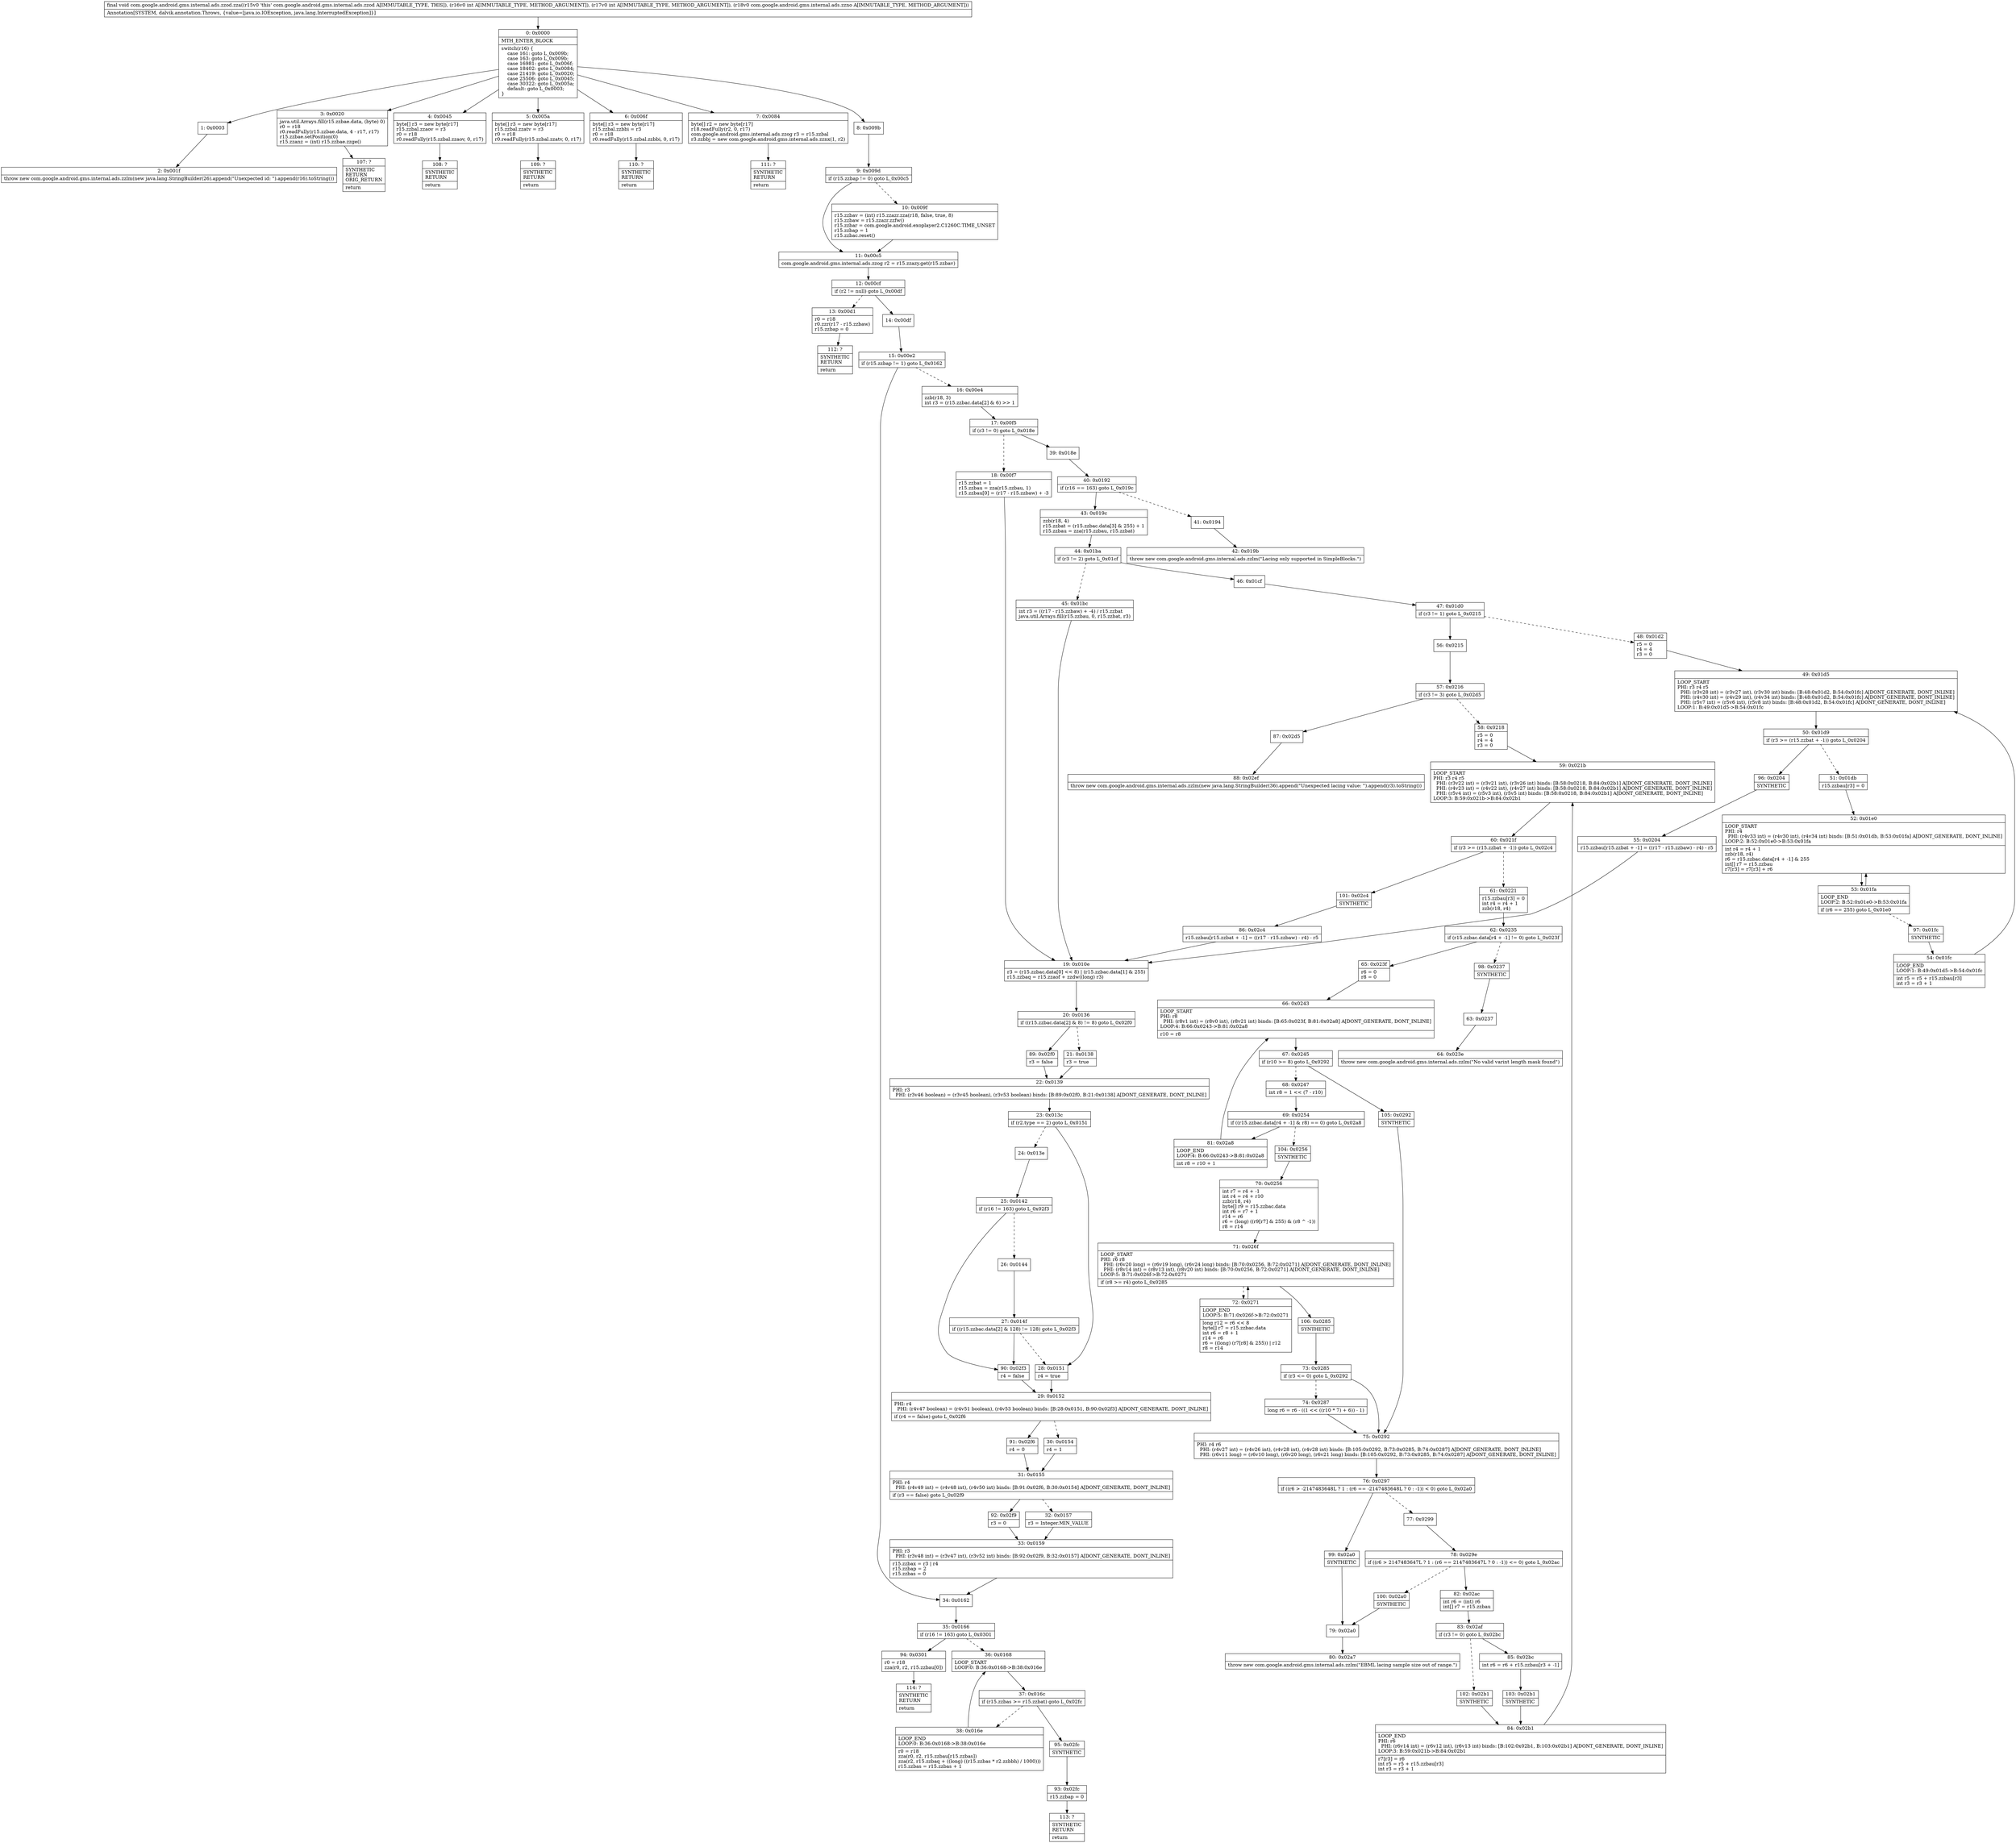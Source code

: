 digraph "CFG forcom.google.android.gms.internal.ads.zzod.zza(IILcom\/google\/android\/gms\/internal\/ads\/zzno;)V" {
Node_0 [shape=record,label="{0\:\ 0x0000|MTH_ENTER_BLOCK\l|switch(r16) \{\l    case 161: goto L_0x009b;\l    case 163: goto L_0x009b;\l    case 16981: goto L_0x006f;\l    case 18402: goto L_0x0084;\l    case 21419: goto L_0x0020;\l    case 25506: goto L_0x0045;\l    case 30322: goto L_0x005a;\l    default: goto L_0x0003;\l\}\l}"];
Node_1 [shape=record,label="{1\:\ 0x0003}"];
Node_2 [shape=record,label="{2\:\ 0x001f|throw new com.google.android.gms.internal.ads.zzlm(new java.lang.StringBuilder(26).append(\"Unexpected id: \").append(r16).toString())\l}"];
Node_3 [shape=record,label="{3\:\ 0x0020|java.util.Arrays.fill(r15.zzbae.data, (byte) 0)\lr0 = r18\lr0.readFully(r15.zzbae.data, 4 \- r17, r17)\lr15.zzbae.setPosition(0)\lr15.zzanz = (int) r15.zzbae.zzge()\l}"];
Node_4 [shape=record,label="{4\:\ 0x0045|byte[] r3 = new byte[r17]\lr15.zzbal.zzaov = r3\lr0 = r18\lr0.readFully(r15.zzbal.zzaov, 0, r17)\l}"];
Node_5 [shape=record,label="{5\:\ 0x005a|byte[] r3 = new byte[r17]\lr15.zzbal.zzatv = r3\lr0 = r18\lr0.readFully(r15.zzbal.zzatv, 0, r17)\l}"];
Node_6 [shape=record,label="{6\:\ 0x006f|byte[] r3 = new byte[r17]\lr15.zzbal.zzbbi = r3\lr0 = r18\lr0.readFully(r15.zzbal.zzbbi, 0, r17)\l}"];
Node_7 [shape=record,label="{7\:\ 0x0084|byte[] r2 = new byte[r17]\lr18.readFully(r2, 0, r17)\lcom.google.android.gms.internal.ads.zzog r3 = r15.zzbal\lr3.zzbbj = new com.google.android.gms.internal.ads.zznx(1, r2)\l}"];
Node_8 [shape=record,label="{8\:\ 0x009b}"];
Node_9 [shape=record,label="{9\:\ 0x009d|if (r15.zzbap != 0) goto L_0x00c5\l}"];
Node_10 [shape=record,label="{10\:\ 0x009f|r15.zzbav = (int) r15.zzazr.zza(r18, false, true, 8)\lr15.zzbaw = r15.zzazr.zzfw()\lr15.zzbar = com.google.android.exoplayer2.C1260C.TIME_UNSET\lr15.zzbap = 1\lr15.zzbac.reset()\l}"];
Node_11 [shape=record,label="{11\:\ 0x00c5|com.google.android.gms.internal.ads.zzog r2 = r15.zzazy.get(r15.zzbav)\l}"];
Node_12 [shape=record,label="{12\:\ 0x00cf|if (r2 != null) goto L_0x00df\l}"];
Node_13 [shape=record,label="{13\:\ 0x00d1|r0 = r18\lr0.zzr(r17 \- r15.zzbaw)\lr15.zzbap = 0\l}"];
Node_14 [shape=record,label="{14\:\ 0x00df}"];
Node_15 [shape=record,label="{15\:\ 0x00e2|if (r15.zzbap != 1) goto L_0x0162\l}"];
Node_16 [shape=record,label="{16\:\ 0x00e4|zzb(r18, 3)\lint r3 = (r15.zzbac.data[2] & 6) \>\> 1\l}"];
Node_17 [shape=record,label="{17\:\ 0x00f5|if (r3 != 0) goto L_0x018e\l}"];
Node_18 [shape=record,label="{18\:\ 0x00f7|r15.zzbat = 1\lr15.zzbau = zza(r15.zzbau, 1)\lr15.zzbau[0] = (r17 \- r15.zzbaw) + \-3\l}"];
Node_19 [shape=record,label="{19\:\ 0x010e|r3 = (r15.zzbac.data[0] \<\< 8) \| (r15.zzbac.data[1] & 255)\lr15.zzbaq = r15.zzaof + zzdw((long) r3)\l}"];
Node_20 [shape=record,label="{20\:\ 0x0136|if ((r15.zzbac.data[2] & 8) != 8) goto L_0x02f0\l}"];
Node_21 [shape=record,label="{21\:\ 0x0138|r3 = true\l}"];
Node_22 [shape=record,label="{22\:\ 0x0139|PHI: r3 \l  PHI: (r3v46 boolean) = (r3v45 boolean), (r3v53 boolean) binds: [B:89:0x02f0, B:21:0x0138] A[DONT_GENERATE, DONT_INLINE]\l}"];
Node_23 [shape=record,label="{23\:\ 0x013c|if (r2.type == 2) goto L_0x0151\l}"];
Node_24 [shape=record,label="{24\:\ 0x013e}"];
Node_25 [shape=record,label="{25\:\ 0x0142|if (r16 != 163) goto L_0x02f3\l}"];
Node_26 [shape=record,label="{26\:\ 0x0144}"];
Node_27 [shape=record,label="{27\:\ 0x014f|if ((r15.zzbac.data[2] & 128) != 128) goto L_0x02f3\l}"];
Node_28 [shape=record,label="{28\:\ 0x0151|r4 = true\l}"];
Node_29 [shape=record,label="{29\:\ 0x0152|PHI: r4 \l  PHI: (r4v47 boolean) = (r4v51 boolean), (r4v53 boolean) binds: [B:28:0x0151, B:90:0x02f3] A[DONT_GENERATE, DONT_INLINE]\l|if (r4 == false) goto L_0x02f6\l}"];
Node_30 [shape=record,label="{30\:\ 0x0154|r4 = 1\l}"];
Node_31 [shape=record,label="{31\:\ 0x0155|PHI: r4 \l  PHI: (r4v49 int) = (r4v48 int), (r4v50 int) binds: [B:91:0x02f6, B:30:0x0154] A[DONT_GENERATE, DONT_INLINE]\l|if (r3 == false) goto L_0x02f9\l}"];
Node_32 [shape=record,label="{32\:\ 0x0157|r3 = Integer.MIN_VALUE\l}"];
Node_33 [shape=record,label="{33\:\ 0x0159|PHI: r3 \l  PHI: (r3v48 int) = (r3v47 int), (r3v52 int) binds: [B:92:0x02f9, B:32:0x0157] A[DONT_GENERATE, DONT_INLINE]\l|r15.zzbax = r3 \| r4\lr15.zzbap = 2\lr15.zzbas = 0\l}"];
Node_34 [shape=record,label="{34\:\ 0x0162}"];
Node_35 [shape=record,label="{35\:\ 0x0166|if (r16 != 163) goto L_0x0301\l}"];
Node_36 [shape=record,label="{36\:\ 0x0168|LOOP_START\lLOOP:0: B:36:0x0168\-\>B:38:0x016e\l}"];
Node_37 [shape=record,label="{37\:\ 0x016c|if (r15.zzbas \>= r15.zzbat) goto L_0x02fc\l}"];
Node_38 [shape=record,label="{38\:\ 0x016e|LOOP_END\lLOOP:0: B:36:0x0168\-\>B:38:0x016e\l|r0 = r18\lzza(r0, r2, r15.zzbau[r15.zzbas])\lzza(r2, r15.zzbaq + ((long) ((r15.zzbas * r2.zzbbh) \/ 1000)))\lr15.zzbas = r15.zzbas + 1\l}"];
Node_39 [shape=record,label="{39\:\ 0x018e}"];
Node_40 [shape=record,label="{40\:\ 0x0192|if (r16 == 163) goto L_0x019c\l}"];
Node_41 [shape=record,label="{41\:\ 0x0194}"];
Node_42 [shape=record,label="{42\:\ 0x019b|throw new com.google.android.gms.internal.ads.zzlm(\"Lacing only supported in SimpleBlocks.\")\l}"];
Node_43 [shape=record,label="{43\:\ 0x019c|zzb(r18, 4)\lr15.zzbat = (r15.zzbac.data[3] & 255) + 1\lr15.zzbau = zza(r15.zzbau, r15.zzbat)\l}"];
Node_44 [shape=record,label="{44\:\ 0x01ba|if (r3 != 2) goto L_0x01cf\l}"];
Node_45 [shape=record,label="{45\:\ 0x01bc|int r3 = ((r17 \- r15.zzbaw) + \-4) \/ r15.zzbat\ljava.util.Arrays.fill(r15.zzbau, 0, r15.zzbat, r3)\l}"];
Node_46 [shape=record,label="{46\:\ 0x01cf}"];
Node_47 [shape=record,label="{47\:\ 0x01d0|if (r3 != 1) goto L_0x0215\l}"];
Node_48 [shape=record,label="{48\:\ 0x01d2|r5 = 0\lr4 = 4\lr3 = 0\l}"];
Node_49 [shape=record,label="{49\:\ 0x01d5|LOOP_START\lPHI: r3 r4 r5 \l  PHI: (r3v28 int) = (r3v27 int), (r3v30 int) binds: [B:48:0x01d2, B:54:0x01fc] A[DONT_GENERATE, DONT_INLINE]\l  PHI: (r4v30 int) = (r4v29 int), (r4v34 int) binds: [B:48:0x01d2, B:54:0x01fc] A[DONT_GENERATE, DONT_INLINE]\l  PHI: (r5v7 int) = (r5v6 int), (r5v8 int) binds: [B:48:0x01d2, B:54:0x01fc] A[DONT_GENERATE, DONT_INLINE]\lLOOP:1: B:49:0x01d5\-\>B:54:0x01fc\l}"];
Node_50 [shape=record,label="{50\:\ 0x01d9|if (r3 \>= (r15.zzbat + \-1)) goto L_0x0204\l}"];
Node_51 [shape=record,label="{51\:\ 0x01db|r15.zzbau[r3] = 0\l}"];
Node_52 [shape=record,label="{52\:\ 0x01e0|LOOP_START\lPHI: r4 \l  PHI: (r4v33 int) = (r4v30 int), (r4v34 int) binds: [B:51:0x01db, B:53:0x01fa] A[DONT_GENERATE, DONT_INLINE]\lLOOP:2: B:52:0x01e0\-\>B:53:0x01fa\l|int r4 = r4 + 1\lzzb(r18, r4)\lr6 = r15.zzbac.data[r4 + \-1] & 255\lint[] r7 = r15.zzbau\lr7[r3] = r7[r3] + r6\l}"];
Node_53 [shape=record,label="{53\:\ 0x01fa|LOOP_END\lLOOP:2: B:52:0x01e0\-\>B:53:0x01fa\l|if (r6 == 255) goto L_0x01e0\l}"];
Node_54 [shape=record,label="{54\:\ 0x01fc|LOOP_END\lLOOP:1: B:49:0x01d5\-\>B:54:0x01fc\l|int r5 = r5 + r15.zzbau[r3]\lint r3 = r3 + 1\l}"];
Node_55 [shape=record,label="{55\:\ 0x0204|r15.zzbau[r15.zzbat + \-1] = ((r17 \- r15.zzbaw) \- r4) \- r5\l}"];
Node_56 [shape=record,label="{56\:\ 0x0215}"];
Node_57 [shape=record,label="{57\:\ 0x0216|if (r3 != 3) goto L_0x02d5\l}"];
Node_58 [shape=record,label="{58\:\ 0x0218|r5 = 0\lr4 = 4\lr3 = 0\l}"];
Node_59 [shape=record,label="{59\:\ 0x021b|LOOP_START\lPHI: r3 r4 r5 \l  PHI: (r3v22 int) = (r3v21 int), (r3v26 int) binds: [B:58:0x0218, B:84:0x02b1] A[DONT_GENERATE, DONT_INLINE]\l  PHI: (r4v23 int) = (r4v22 int), (r4v27 int) binds: [B:58:0x0218, B:84:0x02b1] A[DONT_GENERATE, DONT_INLINE]\l  PHI: (r5v4 int) = (r5v3 int), (r5v5 int) binds: [B:58:0x0218, B:84:0x02b1] A[DONT_GENERATE, DONT_INLINE]\lLOOP:3: B:59:0x021b\-\>B:84:0x02b1\l}"];
Node_60 [shape=record,label="{60\:\ 0x021f|if (r3 \>= (r15.zzbat + \-1)) goto L_0x02c4\l}"];
Node_61 [shape=record,label="{61\:\ 0x0221|r15.zzbau[r3] = 0\lint r4 = r4 + 1\lzzb(r18, r4)\l}"];
Node_62 [shape=record,label="{62\:\ 0x0235|if (r15.zzbac.data[r4 + \-1] != 0) goto L_0x023f\l}"];
Node_63 [shape=record,label="{63\:\ 0x0237}"];
Node_64 [shape=record,label="{64\:\ 0x023e|throw new com.google.android.gms.internal.ads.zzlm(\"No valid varint length mask found\")\l}"];
Node_65 [shape=record,label="{65\:\ 0x023f|r6 = 0\lr8 = 0\l}"];
Node_66 [shape=record,label="{66\:\ 0x0243|LOOP_START\lPHI: r8 \l  PHI: (r8v1 int) = (r8v0 int), (r8v21 int) binds: [B:65:0x023f, B:81:0x02a8] A[DONT_GENERATE, DONT_INLINE]\lLOOP:4: B:66:0x0243\-\>B:81:0x02a8\l|r10 = r8\l}"];
Node_67 [shape=record,label="{67\:\ 0x0245|if (r10 \>= 8) goto L_0x0292\l}"];
Node_68 [shape=record,label="{68\:\ 0x0247|int r8 = 1 \<\< (7 \- r10)\l}"];
Node_69 [shape=record,label="{69\:\ 0x0254|if ((r15.zzbac.data[r4 + \-1] & r8) == 0) goto L_0x02a8\l}"];
Node_70 [shape=record,label="{70\:\ 0x0256|int r7 = r4 + \-1\lint r4 = r4 + r10\lzzb(r18, r4)\lbyte[] r9 = r15.zzbac.data\lint r6 = r7 + 1\lr14 = r6\lr6 = (long) ((r9[r7] & 255) & (r8 ^ \-1))\lr8 = r14\l}"];
Node_71 [shape=record,label="{71\:\ 0x026f|LOOP_START\lPHI: r6 r8 \l  PHI: (r6v20 long) = (r6v19 long), (r6v24 long) binds: [B:70:0x0256, B:72:0x0271] A[DONT_GENERATE, DONT_INLINE]\l  PHI: (r8v14 int) = (r8v13 int), (r8v20 int) binds: [B:70:0x0256, B:72:0x0271] A[DONT_GENERATE, DONT_INLINE]\lLOOP:5: B:71:0x026f\-\>B:72:0x0271\l|if (r8 \>= r4) goto L_0x0285\l}"];
Node_72 [shape=record,label="{72\:\ 0x0271|LOOP_END\lLOOP:5: B:71:0x026f\-\>B:72:0x0271\l|long r12 = r6 \<\< 8\lbyte[] r7 = r15.zzbac.data\lint r6 = r8 + 1\lr14 = r6\lr6 = ((long) (r7[r8] & 255)) \| r12\lr8 = r14\l}"];
Node_73 [shape=record,label="{73\:\ 0x0285|if (r3 \<= 0) goto L_0x0292\l}"];
Node_74 [shape=record,label="{74\:\ 0x0287|long r6 = r6 \- ((1 \<\< ((r10 * 7) + 6)) \- 1)\l}"];
Node_75 [shape=record,label="{75\:\ 0x0292|PHI: r4 r6 \l  PHI: (r4v27 int) = (r4v26 int), (r4v28 int), (r4v28 int) binds: [B:105:0x0292, B:73:0x0285, B:74:0x0287] A[DONT_GENERATE, DONT_INLINE]\l  PHI: (r6v11 long) = (r6v10 long), (r6v20 long), (r6v21 long) binds: [B:105:0x0292, B:73:0x0285, B:74:0x0287] A[DONT_GENERATE, DONT_INLINE]\l}"];
Node_76 [shape=record,label="{76\:\ 0x0297|if ((r6 \> \-2147483648L ? 1 : (r6 == \-2147483648L ? 0 : \-1)) \< 0) goto L_0x02a0\l}"];
Node_77 [shape=record,label="{77\:\ 0x0299}"];
Node_78 [shape=record,label="{78\:\ 0x029e|if ((r6 \> 2147483647L ? 1 : (r6 == 2147483647L ? 0 : \-1)) \<= 0) goto L_0x02ac\l}"];
Node_79 [shape=record,label="{79\:\ 0x02a0}"];
Node_80 [shape=record,label="{80\:\ 0x02a7|throw new com.google.android.gms.internal.ads.zzlm(\"EBML lacing sample size out of range.\")\l}"];
Node_81 [shape=record,label="{81\:\ 0x02a8|LOOP_END\lLOOP:4: B:66:0x0243\-\>B:81:0x02a8\l|int r8 = r10 + 1\l}"];
Node_82 [shape=record,label="{82\:\ 0x02ac|int r6 = (int) r6\lint[] r7 = r15.zzbau\l}"];
Node_83 [shape=record,label="{83\:\ 0x02af|if (r3 != 0) goto L_0x02bc\l}"];
Node_84 [shape=record,label="{84\:\ 0x02b1|LOOP_END\lPHI: r6 \l  PHI: (r6v14 int) = (r6v12 int), (r6v13 int) binds: [B:102:0x02b1, B:103:0x02b1] A[DONT_GENERATE, DONT_INLINE]\lLOOP:3: B:59:0x021b\-\>B:84:0x02b1\l|r7[r3] = r6\lint r5 = r5 + r15.zzbau[r3]\lint r3 = r3 + 1\l}"];
Node_85 [shape=record,label="{85\:\ 0x02bc|int r6 = r6 + r15.zzbau[r3 + \-1]\l}"];
Node_86 [shape=record,label="{86\:\ 0x02c4|r15.zzbau[r15.zzbat + \-1] = ((r17 \- r15.zzbaw) \- r4) \- r5\l}"];
Node_87 [shape=record,label="{87\:\ 0x02d5}"];
Node_88 [shape=record,label="{88\:\ 0x02ef|throw new com.google.android.gms.internal.ads.zzlm(new java.lang.StringBuilder(36).append(\"Unexpected lacing value: \").append(r3).toString())\l}"];
Node_89 [shape=record,label="{89\:\ 0x02f0|r3 = false\l}"];
Node_90 [shape=record,label="{90\:\ 0x02f3|r4 = false\l}"];
Node_91 [shape=record,label="{91\:\ 0x02f6|r4 = 0\l}"];
Node_92 [shape=record,label="{92\:\ 0x02f9|r3 = 0\l}"];
Node_93 [shape=record,label="{93\:\ 0x02fc|r15.zzbap = 0\l}"];
Node_94 [shape=record,label="{94\:\ 0x0301|r0 = r18\lzza(r0, r2, r15.zzbau[0])\l}"];
Node_95 [shape=record,label="{95\:\ 0x02fc|SYNTHETIC\l}"];
Node_96 [shape=record,label="{96\:\ 0x0204|SYNTHETIC\l}"];
Node_97 [shape=record,label="{97\:\ 0x01fc|SYNTHETIC\l}"];
Node_98 [shape=record,label="{98\:\ 0x0237|SYNTHETIC\l}"];
Node_99 [shape=record,label="{99\:\ 0x02a0|SYNTHETIC\l}"];
Node_100 [shape=record,label="{100\:\ 0x02a0|SYNTHETIC\l}"];
Node_101 [shape=record,label="{101\:\ 0x02c4|SYNTHETIC\l}"];
Node_102 [shape=record,label="{102\:\ 0x02b1|SYNTHETIC\l}"];
Node_103 [shape=record,label="{103\:\ 0x02b1|SYNTHETIC\l}"];
Node_104 [shape=record,label="{104\:\ 0x0256|SYNTHETIC\l}"];
Node_105 [shape=record,label="{105\:\ 0x0292|SYNTHETIC\l}"];
Node_106 [shape=record,label="{106\:\ 0x0285|SYNTHETIC\l}"];
Node_107 [shape=record,label="{107\:\ ?|SYNTHETIC\lRETURN\lORIG_RETURN\l|return\l}"];
Node_108 [shape=record,label="{108\:\ ?|SYNTHETIC\lRETURN\l|return\l}"];
Node_109 [shape=record,label="{109\:\ ?|SYNTHETIC\lRETURN\l|return\l}"];
Node_110 [shape=record,label="{110\:\ ?|SYNTHETIC\lRETURN\l|return\l}"];
Node_111 [shape=record,label="{111\:\ ?|SYNTHETIC\lRETURN\l|return\l}"];
Node_112 [shape=record,label="{112\:\ ?|SYNTHETIC\lRETURN\l|return\l}"];
Node_113 [shape=record,label="{113\:\ ?|SYNTHETIC\lRETURN\l|return\l}"];
Node_114 [shape=record,label="{114\:\ ?|SYNTHETIC\lRETURN\l|return\l}"];
MethodNode[shape=record,label="{final void com.google.android.gms.internal.ads.zzod.zza((r15v0 'this' com.google.android.gms.internal.ads.zzod A[IMMUTABLE_TYPE, THIS]), (r16v0 int A[IMMUTABLE_TYPE, METHOD_ARGUMENT]), (r17v0 int A[IMMUTABLE_TYPE, METHOD_ARGUMENT]), (r18v0 com.google.android.gms.internal.ads.zzno A[IMMUTABLE_TYPE, METHOD_ARGUMENT]))  | Annotation[SYSTEM, dalvik.annotation.Throws, \{value=[java.io.IOException, java.lang.InterruptedException]\}]\l}"];
MethodNode -> Node_0;
Node_0 -> Node_1;
Node_0 -> Node_3;
Node_0 -> Node_4;
Node_0 -> Node_5;
Node_0 -> Node_6;
Node_0 -> Node_7;
Node_0 -> Node_8;
Node_1 -> Node_2;
Node_3 -> Node_107;
Node_4 -> Node_108;
Node_5 -> Node_109;
Node_6 -> Node_110;
Node_7 -> Node_111;
Node_8 -> Node_9;
Node_9 -> Node_10[style=dashed];
Node_9 -> Node_11;
Node_10 -> Node_11;
Node_11 -> Node_12;
Node_12 -> Node_13[style=dashed];
Node_12 -> Node_14;
Node_13 -> Node_112;
Node_14 -> Node_15;
Node_15 -> Node_16[style=dashed];
Node_15 -> Node_34;
Node_16 -> Node_17;
Node_17 -> Node_18[style=dashed];
Node_17 -> Node_39;
Node_18 -> Node_19;
Node_19 -> Node_20;
Node_20 -> Node_21[style=dashed];
Node_20 -> Node_89;
Node_21 -> Node_22;
Node_22 -> Node_23;
Node_23 -> Node_24[style=dashed];
Node_23 -> Node_28;
Node_24 -> Node_25;
Node_25 -> Node_26[style=dashed];
Node_25 -> Node_90;
Node_26 -> Node_27;
Node_27 -> Node_28[style=dashed];
Node_27 -> Node_90;
Node_28 -> Node_29;
Node_29 -> Node_30[style=dashed];
Node_29 -> Node_91;
Node_30 -> Node_31;
Node_31 -> Node_32[style=dashed];
Node_31 -> Node_92;
Node_32 -> Node_33;
Node_33 -> Node_34;
Node_34 -> Node_35;
Node_35 -> Node_36[style=dashed];
Node_35 -> Node_94;
Node_36 -> Node_37;
Node_37 -> Node_38[style=dashed];
Node_37 -> Node_95;
Node_38 -> Node_36;
Node_39 -> Node_40;
Node_40 -> Node_41[style=dashed];
Node_40 -> Node_43;
Node_41 -> Node_42;
Node_43 -> Node_44;
Node_44 -> Node_45[style=dashed];
Node_44 -> Node_46;
Node_45 -> Node_19;
Node_46 -> Node_47;
Node_47 -> Node_48[style=dashed];
Node_47 -> Node_56;
Node_48 -> Node_49;
Node_49 -> Node_50;
Node_50 -> Node_51[style=dashed];
Node_50 -> Node_96;
Node_51 -> Node_52;
Node_52 -> Node_53;
Node_53 -> Node_52;
Node_53 -> Node_97[style=dashed];
Node_54 -> Node_49;
Node_55 -> Node_19;
Node_56 -> Node_57;
Node_57 -> Node_58[style=dashed];
Node_57 -> Node_87;
Node_58 -> Node_59;
Node_59 -> Node_60;
Node_60 -> Node_61[style=dashed];
Node_60 -> Node_101;
Node_61 -> Node_62;
Node_62 -> Node_65;
Node_62 -> Node_98[style=dashed];
Node_63 -> Node_64;
Node_65 -> Node_66;
Node_66 -> Node_67;
Node_67 -> Node_68[style=dashed];
Node_67 -> Node_105;
Node_68 -> Node_69;
Node_69 -> Node_81;
Node_69 -> Node_104[style=dashed];
Node_70 -> Node_71;
Node_71 -> Node_72[style=dashed];
Node_71 -> Node_106;
Node_72 -> Node_71;
Node_73 -> Node_74[style=dashed];
Node_73 -> Node_75;
Node_74 -> Node_75;
Node_75 -> Node_76;
Node_76 -> Node_77[style=dashed];
Node_76 -> Node_99;
Node_77 -> Node_78;
Node_78 -> Node_82;
Node_78 -> Node_100[style=dashed];
Node_79 -> Node_80;
Node_81 -> Node_66;
Node_82 -> Node_83;
Node_83 -> Node_85;
Node_83 -> Node_102[style=dashed];
Node_84 -> Node_59;
Node_85 -> Node_103;
Node_86 -> Node_19;
Node_87 -> Node_88;
Node_89 -> Node_22;
Node_90 -> Node_29;
Node_91 -> Node_31;
Node_92 -> Node_33;
Node_93 -> Node_113;
Node_94 -> Node_114;
Node_95 -> Node_93;
Node_96 -> Node_55;
Node_97 -> Node_54;
Node_98 -> Node_63;
Node_99 -> Node_79;
Node_100 -> Node_79;
Node_101 -> Node_86;
Node_102 -> Node_84;
Node_103 -> Node_84;
Node_104 -> Node_70;
Node_105 -> Node_75;
Node_106 -> Node_73;
}

